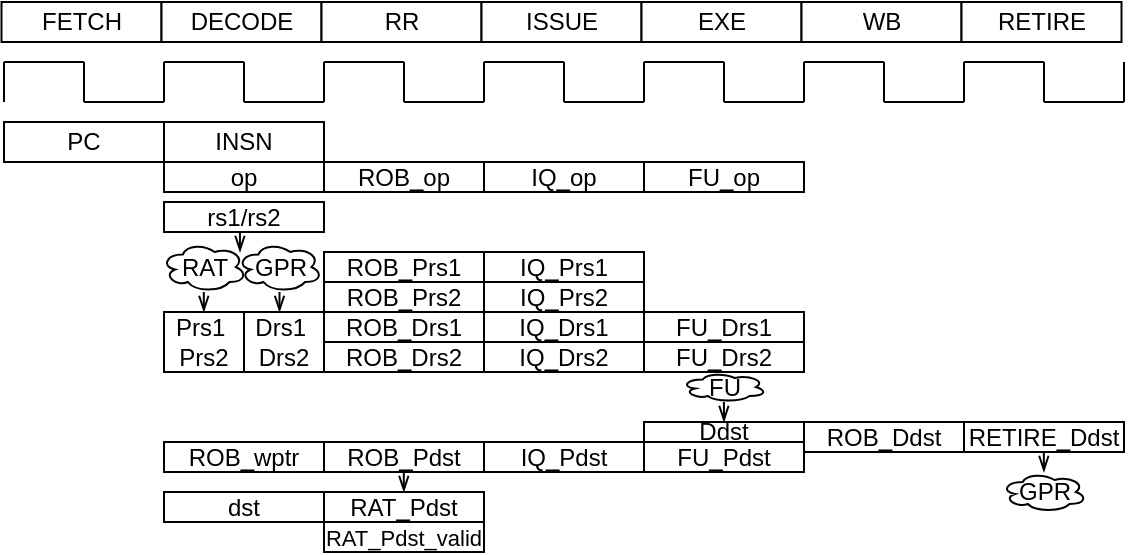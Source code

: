 <mxfile version="24.7.4">
  <diagram name="第 1 页" id="5Z_olRkmGDi8k6_0ZwjT">
    <mxGraphModel dx="775" dy="408" grid="1" gridSize="10" guides="1" tooltips="1" connect="1" arrows="1" fold="1" page="1" pageScale="1" pageWidth="827" pageHeight="1169" math="0" shadow="0">
      <root>
        <mxCell id="0" />
        <mxCell id="1" parent="0" />
        <mxCell id="xy_b2I1KZK5jlnmHf5yU-2" value="" style="endArrow=none;html=1;rounded=0;" edge="1" parent="1">
          <mxGeometry width="50" height="50" relative="1" as="geometry">
            <mxPoint x="80" y="380" as="sourcePoint" />
            <mxPoint x="120" y="380" as="targetPoint" />
          </mxGeometry>
        </mxCell>
        <mxCell id="xy_b2I1KZK5jlnmHf5yU-3" value="" style="endArrow=none;html=1;rounded=0;" edge="1" parent="1">
          <mxGeometry width="50" height="50" relative="1" as="geometry">
            <mxPoint x="120" y="400" as="sourcePoint" />
            <mxPoint x="160" y="400" as="targetPoint" />
          </mxGeometry>
        </mxCell>
        <mxCell id="xy_b2I1KZK5jlnmHf5yU-4" value="" style="endArrow=none;html=1;rounded=0;" edge="1" parent="1">
          <mxGeometry width="50" height="50" relative="1" as="geometry">
            <mxPoint x="80" y="380" as="sourcePoint" />
            <mxPoint x="80" y="400" as="targetPoint" />
          </mxGeometry>
        </mxCell>
        <mxCell id="xy_b2I1KZK5jlnmHf5yU-5" value="" style="endArrow=none;html=1;rounded=0;" edge="1" parent="1">
          <mxGeometry width="50" height="50" relative="1" as="geometry">
            <mxPoint x="120" y="380" as="sourcePoint" />
            <mxPoint x="120" y="400" as="targetPoint" />
          </mxGeometry>
        </mxCell>
        <mxCell id="xy_b2I1KZK5jlnmHf5yU-6" value="" style="endArrow=none;html=1;rounded=0;" edge="1" parent="1">
          <mxGeometry width="50" height="50" relative="1" as="geometry">
            <mxPoint x="160" y="380" as="sourcePoint" />
            <mxPoint x="160" y="400" as="targetPoint" />
          </mxGeometry>
        </mxCell>
        <mxCell id="xy_b2I1KZK5jlnmHf5yU-7" value="" style="endArrow=none;html=1;rounded=0;" edge="1" parent="1">
          <mxGeometry width="50" height="50" relative="1" as="geometry">
            <mxPoint x="160" y="380" as="sourcePoint" />
            <mxPoint x="200" y="380" as="targetPoint" />
          </mxGeometry>
        </mxCell>
        <mxCell id="xy_b2I1KZK5jlnmHf5yU-8" value="" style="endArrow=none;html=1;rounded=0;" edge="1" parent="1">
          <mxGeometry width="50" height="50" relative="1" as="geometry">
            <mxPoint x="200" y="380" as="sourcePoint" />
            <mxPoint x="200" y="400" as="targetPoint" />
          </mxGeometry>
        </mxCell>
        <mxCell id="xy_b2I1KZK5jlnmHf5yU-9" value="" style="endArrow=none;html=1;rounded=0;" edge="1" parent="1">
          <mxGeometry width="50" height="50" relative="1" as="geometry">
            <mxPoint x="200" y="400" as="sourcePoint" />
            <mxPoint x="240" y="400" as="targetPoint" />
          </mxGeometry>
        </mxCell>
        <mxCell id="xy_b2I1KZK5jlnmHf5yU-12" value="" style="endArrow=none;html=1;rounded=0;" edge="1" parent="1">
          <mxGeometry width="50" height="50" relative="1" as="geometry">
            <mxPoint x="240" y="380" as="sourcePoint" />
            <mxPoint x="240" y="400" as="targetPoint" />
          </mxGeometry>
        </mxCell>
        <mxCell id="xy_b2I1KZK5jlnmHf5yU-25" value="" style="endArrow=none;html=1;rounded=0;" edge="1" parent="1">
          <mxGeometry width="50" height="50" relative="1" as="geometry">
            <mxPoint x="240" y="380" as="sourcePoint" />
            <mxPoint x="280" y="380" as="targetPoint" />
          </mxGeometry>
        </mxCell>
        <mxCell id="xy_b2I1KZK5jlnmHf5yU-26" value="" style="endArrow=none;html=1;rounded=0;" edge="1" parent="1">
          <mxGeometry width="50" height="50" relative="1" as="geometry">
            <mxPoint x="280" y="380" as="sourcePoint" />
            <mxPoint x="280" y="400" as="targetPoint" />
          </mxGeometry>
        </mxCell>
        <mxCell id="xy_b2I1KZK5jlnmHf5yU-27" value="" style="endArrow=none;html=1;rounded=0;" edge="1" parent="1">
          <mxGeometry width="50" height="50" relative="1" as="geometry">
            <mxPoint x="280" y="400" as="sourcePoint" />
            <mxPoint x="320" y="400" as="targetPoint" />
          </mxGeometry>
        </mxCell>
        <mxCell id="xy_b2I1KZK5jlnmHf5yU-28" value="" style="endArrow=none;html=1;rounded=0;" edge="1" parent="1">
          <mxGeometry width="50" height="50" relative="1" as="geometry">
            <mxPoint x="320" y="380" as="sourcePoint" />
            <mxPoint x="360" y="380" as="targetPoint" />
          </mxGeometry>
        </mxCell>
        <mxCell id="xy_b2I1KZK5jlnmHf5yU-29" value="" style="endArrow=none;html=1;rounded=0;" edge="1" parent="1">
          <mxGeometry width="50" height="50" relative="1" as="geometry">
            <mxPoint x="360" y="400" as="sourcePoint" />
            <mxPoint x="400" y="400" as="targetPoint" />
          </mxGeometry>
        </mxCell>
        <mxCell id="xy_b2I1KZK5jlnmHf5yU-30" value="" style="endArrow=none;html=1;rounded=0;" edge="1" parent="1">
          <mxGeometry width="50" height="50" relative="1" as="geometry">
            <mxPoint x="320" y="380" as="sourcePoint" />
            <mxPoint x="320" y="400" as="targetPoint" />
          </mxGeometry>
        </mxCell>
        <mxCell id="xy_b2I1KZK5jlnmHf5yU-31" value="" style="endArrow=none;html=1;rounded=0;" edge="1" parent="1">
          <mxGeometry width="50" height="50" relative="1" as="geometry">
            <mxPoint x="360" y="380" as="sourcePoint" />
            <mxPoint x="360" y="400" as="targetPoint" />
          </mxGeometry>
        </mxCell>
        <mxCell id="xy_b2I1KZK5jlnmHf5yU-32" value="" style="endArrow=none;html=1;rounded=0;" edge="1" parent="1">
          <mxGeometry width="50" height="50" relative="1" as="geometry">
            <mxPoint x="400" y="380" as="sourcePoint" />
            <mxPoint x="400" y="400" as="targetPoint" />
          </mxGeometry>
        </mxCell>
        <mxCell id="xy_b2I1KZK5jlnmHf5yU-33" value="" style="endArrow=none;html=1;rounded=0;" edge="1" parent="1">
          <mxGeometry width="50" height="50" relative="1" as="geometry">
            <mxPoint x="400" y="380" as="sourcePoint" />
            <mxPoint x="440" y="380" as="targetPoint" />
          </mxGeometry>
        </mxCell>
        <mxCell id="xy_b2I1KZK5jlnmHf5yU-34" value="" style="endArrow=none;html=1;rounded=0;" edge="1" parent="1">
          <mxGeometry width="50" height="50" relative="1" as="geometry">
            <mxPoint x="440" y="380" as="sourcePoint" />
            <mxPoint x="440" y="400" as="targetPoint" />
          </mxGeometry>
        </mxCell>
        <mxCell id="xy_b2I1KZK5jlnmHf5yU-35" value="" style="endArrow=none;html=1;rounded=0;" edge="1" parent="1">
          <mxGeometry width="50" height="50" relative="1" as="geometry">
            <mxPoint x="440" y="400" as="sourcePoint" />
            <mxPoint x="480" y="400" as="targetPoint" />
          </mxGeometry>
        </mxCell>
        <mxCell id="xy_b2I1KZK5jlnmHf5yU-36" value="" style="endArrow=none;html=1;rounded=0;" edge="1" parent="1">
          <mxGeometry width="50" height="50" relative="1" as="geometry">
            <mxPoint x="480" y="380" as="sourcePoint" />
            <mxPoint x="480" y="400" as="targetPoint" />
          </mxGeometry>
        </mxCell>
        <mxCell id="xy_b2I1KZK5jlnmHf5yU-37" value="" style="endArrow=none;html=1;rounded=0;" edge="1" parent="1">
          <mxGeometry width="50" height="50" relative="1" as="geometry">
            <mxPoint x="480" y="380" as="sourcePoint" />
            <mxPoint x="520" y="380" as="targetPoint" />
          </mxGeometry>
        </mxCell>
        <mxCell id="xy_b2I1KZK5jlnmHf5yU-38" value="" style="endArrow=none;html=1;rounded=0;" edge="1" parent="1">
          <mxGeometry width="50" height="50" relative="1" as="geometry">
            <mxPoint x="520" y="380" as="sourcePoint" />
            <mxPoint x="520" y="400" as="targetPoint" />
          </mxGeometry>
        </mxCell>
        <mxCell id="xy_b2I1KZK5jlnmHf5yU-39" value="" style="endArrow=none;html=1;rounded=0;" edge="1" parent="1">
          <mxGeometry width="50" height="50" relative="1" as="geometry">
            <mxPoint x="520" y="400" as="sourcePoint" />
            <mxPoint x="560" y="400" as="targetPoint" />
          </mxGeometry>
        </mxCell>
        <mxCell id="xy_b2I1KZK5jlnmHf5yU-51" value="INSN" style="rounded=0;whiteSpace=wrap;html=1;" vertex="1" parent="1">
          <mxGeometry x="160" y="410" width="80" height="20" as="geometry" />
        </mxCell>
        <mxCell id="xy_b2I1KZK5jlnmHf5yU-52" value="PC" style="rounded=0;whiteSpace=wrap;html=1;" vertex="1" parent="1">
          <mxGeometry x="80" y="410" width="80" height="20" as="geometry" />
        </mxCell>
        <mxCell id="xy_b2I1KZK5jlnmHf5yU-53" value="rs1/rs2" style="rounded=0;whiteSpace=wrap;html=1;" vertex="1" parent="1">
          <mxGeometry x="160" y="450" width="80" height="15" as="geometry" />
        </mxCell>
        <mxCell id="xy_b2I1KZK5jlnmHf5yU-54" value="RAT" style="ellipse;shape=cloud;whiteSpace=wrap;html=1;" vertex="1" parent="1">
          <mxGeometry x="158.75" y="470" width="42.5" height="25" as="geometry" />
        </mxCell>
        <mxCell id="xy_b2I1KZK5jlnmHf5yU-55" value="" style="endArrow=openThin;html=1;rounded=0;endFill=0;" edge="1" parent="1">
          <mxGeometry width="50" height="50" relative="1" as="geometry">
            <mxPoint x="197.96" y="465" as="sourcePoint" />
            <mxPoint x="198" y="475" as="targetPoint" />
          </mxGeometry>
        </mxCell>
        <mxCell id="xy_b2I1KZK5jlnmHf5yU-56" value="Prs1&amp;nbsp; Prs2" style="rounded=0;whiteSpace=wrap;html=1;" vertex="1" parent="1">
          <mxGeometry x="160" y="505" width="40" height="30" as="geometry" />
        </mxCell>
        <mxCell id="xy_b2I1KZK5jlnmHf5yU-60" value="GPR" style="ellipse;shape=cloud;whiteSpace=wrap;html=1;" vertex="1" parent="1">
          <mxGeometry x="196.56" y="470" width="42.5" height="25" as="geometry" />
        </mxCell>
        <mxCell id="xy_b2I1KZK5jlnmHf5yU-61" value="Drs1&amp;nbsp; Drs2" style="rounded=0;whiteSpace=wrap;html=1;" vertex="1" parent="1">
          <mxGeometry x="200" y="505" width="40" height="30" as="geometry" />
        </mxCell>
        <mxCell id="xy_b2I1KZK5jlnmHf5yU-69" value="" style="endArrow=openThin;html=1;rounded=0;endFill=0;" edge="1" parent="1">
          <mxGeometry width="50" height="50" relative="1" as="geometry">
            <mxPoint x="279.9" y="585" as="sourcePoint" />
            <mxPoint x="279.94" y="595" as="targetPoint" />
          </mxGeometry>
        </mxCell>
        <mxCell id="xy_b2I1KZK5jlnmHf5yU-70" value="ROB_Prs1" style="rounded=0;whiteSpace=wrap;html=1;" vertex="1" parent="1">
          <mxGeometry x="240.0" y="475" width="80" height="15" as="geometry" />
        </mxCell>
        <mxCell id="xy_b2I1KZK5jlnmHf5yU-71" value="ROB_Prs2" style="rounded=0;whiteSpace=wrap;html=1;" vertex="1" parent="1">
          <mxGeometry x="240.0" y="490" width="80" height="15" as="geometry" />
        </mxCell>
        <mxCell id="xy_b2I1KZK5jlnmHf5yU-72" value="ROB_op" style="rounded=0;whiteSpace=wrap;html=1;" vertex="1" parent="1">
          <mxGeometry x="240" y="430" width="80" height="15" as="geometry" />
        </mxCell>
        <mxCell id="xy_b2I1KZK5jlnmHf5yU-73" value="" style="endArrow=openThin;html=1;rounded=0;endFill=0;" edge="1" parent="1">
          <mxGeometry width="50" height="50" relative="1" as="geometry">
            <mxPoint x="179.9" y="495" as="sourcePoint" />
            <mxPoint x="179.94" y="505" as="targetPoint" />
          </mxGeometry>
        </mxCell>
        <mxCell id="xy_b2I1KZK5jlnmHf5yU-74" value="" style="endArrow=openThin;html=1;rounded=0;endFill=0;" edge="1" parent="1">
          <mxGeometry width="50" height="50" relative="1" as="geometry">
            <mxPoint x="217.74" y="495" as="sourcePoint" />
            <mxPoint x="217.78" y="505" as="targetPoint" />
          </mxGeometry>
        </mxCell>
        <mxCell id="xy_b2I1KZK5jlnmHf5yU-75" value="op" style="rounded=0;whiteSpace=wrap;html=1;" vertex="1" parent="1">
          <mxGeometry x="160" y="430" width="80" height="15" as="geometry" />
        </mxCell>
        <mxCell id="xy_b2I1KZK5jlnmHf5yU-76" value="ROB_Pdst" style="rounded=0;whiteSpace=wrap;html=1;" vertex="1" parent="1">
          <mxGeometry x="240" y="570" width="80" height="15" as="geometry" />
        </mxCell>
        <mxCell id="xy_b2I1KZK5jlnmHf5yU-77" value="ROB_wptr" style="rounded=0;whiteSpace=wrap;html=1;" vertex="1" parent="1">
          <mxGeometry x="160" y="570" width="80" height="15" as="geometry" />
        </mxCell>
        <mxCell id="xy_b2I1KZK5jlnmHf5yU-78" value="RAT_Pdst" style="rounded=0;whiteSpace=wrap;html=1;" vertex="1" parent="1">
          <mxGeometry x="240" y="595" width="80" height="15" as="geometry" />
        </mxCell>
        <mxCell id="xy_b2I1KZK5jlnmHf5yU-79" value="" style="endArrow=none;html=1;rounded=0;" edge="1" parent="1">
          <mxGeometry width="50" height="50" relative="1" as="geometry">
            <mxPoint x="560" y="380" as="sourcePoint" />
            <mxPoint x="600" y="380" as="targetPoint" />
          </mxGeometry>
        </mxCell>
        <mxCell id="xy_b2I1KZK5jlnmHf5yU-80" value="" style="endArrow=none;html=1;rounded=0;" edge="1" parent="1">
          <mxGeometry width="50" height="50" relative="1" as="geometry">
            <mxPoint x="600" y="400" as="sourcePoint" />
            <mxPoint x="640" y="400" as="targetPoint" />
          </mxGeometry>
        </mxCell>
        <mxCell id="xy_b2I1KZK5jlnmHf5yU-81" value="" style="endArrow=none;html=1;rounded=0;" edge="1" parent="1">
          <mxGeometry width="50" height="50" relative="1" as="geometry">
            <mxPoint x="560" y="380" as="sourcePoint" />
            <mxPoint x="560" y="400" as="targetPoint" />
          </mxGeometry>
        </mxCell>
        <mxCell id="xy_b2I1KZK5jlnmHf5yU-82" value="" style="endArrow=none;html=1;rounded=0;" edge="1" parent="1">
          <mxGeometry width="50" height="50" relative="1" as="geometry">
            <mxPoint x="600" y="380" as="sourcePoint" />
            <mxPoint x="600" y="400" as="targetPoint" />
          </mxGeometry>
        </mxCell>
        <mxCell id="xy_b2I1KZK5jlnmHf5yU-83" value="" style="endArrow=none;html=1;rounded=0;" edge="1" parent="1">
          <mxGeometry width="50" height="50" relative="1" as="geometry">
            <mxPoint x="640" y="380" as="sourcePoint" />
            <mxPoint x="640" y="400" as="targetPoint" />
          </mxGeometry>
        </mxCell>
        <mxCell id="xy_b2I1KZK5jlnmHf5yU-103" value="dst" style="rounded=0;whiteSpace=wrap;html=1;" vertex="1" parent="1">
          <mxGeometry x="160" y="595" width="80" height="15" as="geometry" />
        </mxCell>
        <mxCell id="xy_b2I1KZK5jlnmHf5yU-104" value="&lt;font style=&quot;font-size: 11px;&quot;&gt;RAT_Pdst_valid&lt;/font&gt;" style="rounded=0;whiteSpace=wrap;html=1;" vertex="1" parent="1">
          <mxGeometry x="240" y="610" width="80" height="15" as="geometry" />
        </mxCell>
        <mxCell id="xy_b2I1KZK5jlnmHf5yU-105" value="IQ_Prs1" style="rounded=0;whiteSpace=wrap;html=1;" vertex="1" parent="1">
          <mxGeometry x="320.0" y="475" width="80" height="15" as="geometry" />
        </mxCell>
        <mxCell id="xy_b2I1KZK5jlnmHf5yU-106" value="IQ_Prs2" style="rounded=0;whiteSpace=wrap;html=1;" vertex="1" parent="1">
          <mxGeometry x="320.0" y="490" width="80" height="15" as="geometry" />
        </mxCell>
        <mxCell id="xy_b2I1KZK5jlnmHf5yU-107" value="IQ_op" style="rounded=0;whiteSpace=wrap;html=1;" vertex="1" parent="1">
          <mxGeometry x="320" y="430" width="80" height="15" as="geometry" />
        </mxCell>
        <mxCell id="xy_b2I1KZK5jlnmHf5yU-108" value="IQ_Pdst" style="rounded=0;whiteSpace=wrap;html=1;" vertex="1" parent="1">
          <mxGeometry x="320" y="570" width="80" height="15" as="geometry" />
        </mxCell>
        <mxCell id="xy_b2I1KZK5jlnmHf5yU-109" value="ROB_Drs1" style="rounded=0;whiteSpace=wrap;html=1;" vertex="1" parent="1">
          <mxGeometry x="240.0" y="505" width="80" height="15" as="geometry" />
        </mxCell>
        <mxCell id="xy_b2I1KZK5jlnmHf5yU-110" value="ROB_Drs2" style="rounded=0;whiteSpace=wrap;html=1;" vertex="1" parent="1">
          <mxGeometry x="240.0" y="520" width="80" height="15" as="geometry" />
        </mxCell>
        <mxCell id="xy_b2I1KZK5jlnmHf5yU-111" value="IQ_Drs1" style="rounded=0;whiteSpace=wrap;html=1;" vertex="1" parent="1">
          <mxGeometry x="320.0" y="505" width="80" height="15" as="geometry" />
        </mxCell>
        <mxCell id="xy_b2I1KZK5jlnmHf5yU-112" value="IQ_Drs2" style="rounded=0;whiteSpace=wrap;html=1;" vertex="1" parent="1">
          <mxGeometry x="320.0" y="520" width="80" height="15" as="geometry" />
        </mxCell>
        <mxCell id="xy_b2I1KZK5jlnmHf5yU-113" value="FU_op" style="rounded=0;whiteSpace=wrap;html=1;" vertex="1" parent="1">
          <mxGeometry x="400" y="430" width="80" height="15" as="geometry" />
        </mxCell>
        <mxCell id="xy_b2I1KZK5jlnmHf5yU-114" value="FU_Drs1" style="rounded=0;whiteSpace=wrap;html=1;" vertex="1" parent="1">
          <mxGeometry x="400.0" y="505" width="80" height="15" as="geometry" />
        </mxCell>
        <mxCell id="xy_b2I1KZK5jlnmHf5yU-115" value="FU_Drs2" style="rounded=0;whiteSpace=wrap;html=1;" vertex="1" parent="1">
          <mxGeometry x="400.0" y="520" width="80" height="15" as="geometry" />
        </mxCell>
        <mxCell id="xy_b2I1KZK5jlnmHf5yU-116" value="FU_Pdst" style="rounded=0;whiteSpace=wrap;html=1;" vertex="1" parent="1">
          <mxGeometry x="400" y="570" width="80" height="15" as="geometry" />
        </mxCell>
        <mxCell id="xy_b2I1KZK5jlnmHf5yU-117" value="ROB_Ddst" style="rounded=0;whiteSpace=wrap;html=1;" vertex="1" parent="1">
          <mxGeometry x="480.0" y="560" width="80" height="15" as="geometry" />
        </mxCell>
        <mxCell id="xy_b2I1KZK5jlnmHf5yU-119" value="FU" style="ellipse;shape=cloud;whiteSpace=wrap;html=1;" vertex="1" parent="1">
          <mxGeometry x="418.75" y="535" width="42.5" height="15" as="geometry" />
        </mxCell>
        <mxCell id="xy_b2I1KZK5jlnmHf5yU-120" value="Ddst" style="rounded=0;whiteSpace=wrap;html=1;" vertex="1" parent="1">
          <mxGeometry x="400" y="560" width="80" height="10" as="geometry" />
        </mxCell>
        <mxCell id="xy_b2I1KZK5jlnmHf5yU-121" value="" style="endArrow=openThin;html=1;rounded=0;endFill=0;" edge="1" parent="1">
          <mxGeometry width="50" height="50" relative="1" as="geometry">
            <mxPoint x="439.95" y="550" as="sourcePoint" />
            <mxPoint x="439.99" y="560" as="targetPoint" />
          </mxGeometry>
        </mxCell>
        <mxCell id="xy_b2I1KZK5jlnmHf5yU-123" value="RETIRE_Ddst" style="rounded=0;whiteSpace=wrap;html=1;" vertex="1" parent="1">
          <mxGeometry x="560" y="560" width="80" height="15" as="geometry" />
        </mxCell>
        <mxCell id="xy_b2I1KZK5jlnmHf5yU-125" value="GPR" style="ellipse;shape=cloud;whiteSpace=wrap;html=1;" vertex="1" parent="1">
          <mxGeometry x="578.75" y="585" width="42.5" height="20" as="geometry" />
        </mxCell>
        <mxCell id="xy_b2I1KZK5jlnmHf5yU-126" value="" style="endArrow=openThin;html=1;rounded=0;endFill=0;" edge="1" parent="1">
          <mxGeometry width="50" height="50" relative="1" as="geometry">
            <mxPoint x="599.92" y="575" as="sourcePoint" />
            <mxPoint x="599.96" y="585" as="targetPoint" />
          </mxGeometry>
        </mxCell>
        <mxCell id="xy_b2I1KZK5jlnmHf5yU-127" value="FETCH" style="rounded=0;whiteSpace=wrap;html=1;" vertex="1" parent="1">
          <mxGeometry x="78.75" y="350" width="80" height="20" as="geometry" />
        </mxCell>
        <mxCell id="xy_b2I1KZK5jlnmHf5yU-128" value="DECODE" style="rounded=0;whiteSpace=wrap;html=1;" vertex="1" parent="1">
          <mxGeometry x="158.75" y="350" width="80" height="20" as="geometry" />
        </mxCell>
        <mxCell id="xy_b2I1KZK5jlnmHf5yU-129" value="RR" style="rounded=0;whiteSpace=wrap;html=1;" vertex="1" parent="1">
          <mxGeometry x="238.75" y="350" width="80" height="20" as="geometry" />
        </mxCell>
        <mxCell id="xy_b2I1KZK5jlnmHf5yU-130" value="ISSUE" style="rounded=0;whiteSpace=wrap;html=1;" vertex="1" parent="1">
          <mxGeometry x="318.75" y="350" width="80" height="20" as="geometry" />
        </mxCell>
        <mxCell id="xy_b2I1KZK5jlnmHf5yU-131" value="EXE" style="rounded=0;whiteSpace=wrap;html=1;" vertex="1" parent="1">
          <mxGeometry x="398.75" y="350" width="80" height="20" as="geometry" />
        </mxCell>
        <mxCell id="xy_b2I1KZK5jlnmHf5yU-132" value="WB" style="rounded=0;whiteSpace=wrap;html=1;" vertex="1" parent="1">
          <mxGeometry x="478.75" y="350" width="80" height="20" as="geometry" />
        </mxCell>
        <mxCell id="xy_b2I1KZK5jlnmHf5yU-133" value="RETIRE" style="rounded=0;whiteSpace=wrap;html=1;" vertex="1" parent="1">
          <mxGeometry x="558.75" y="350" width="80" height="20" as="geometry" />
        </mxCell>
      </root>
    </mxGraphModel>
  </diagram>
</mxfile>
